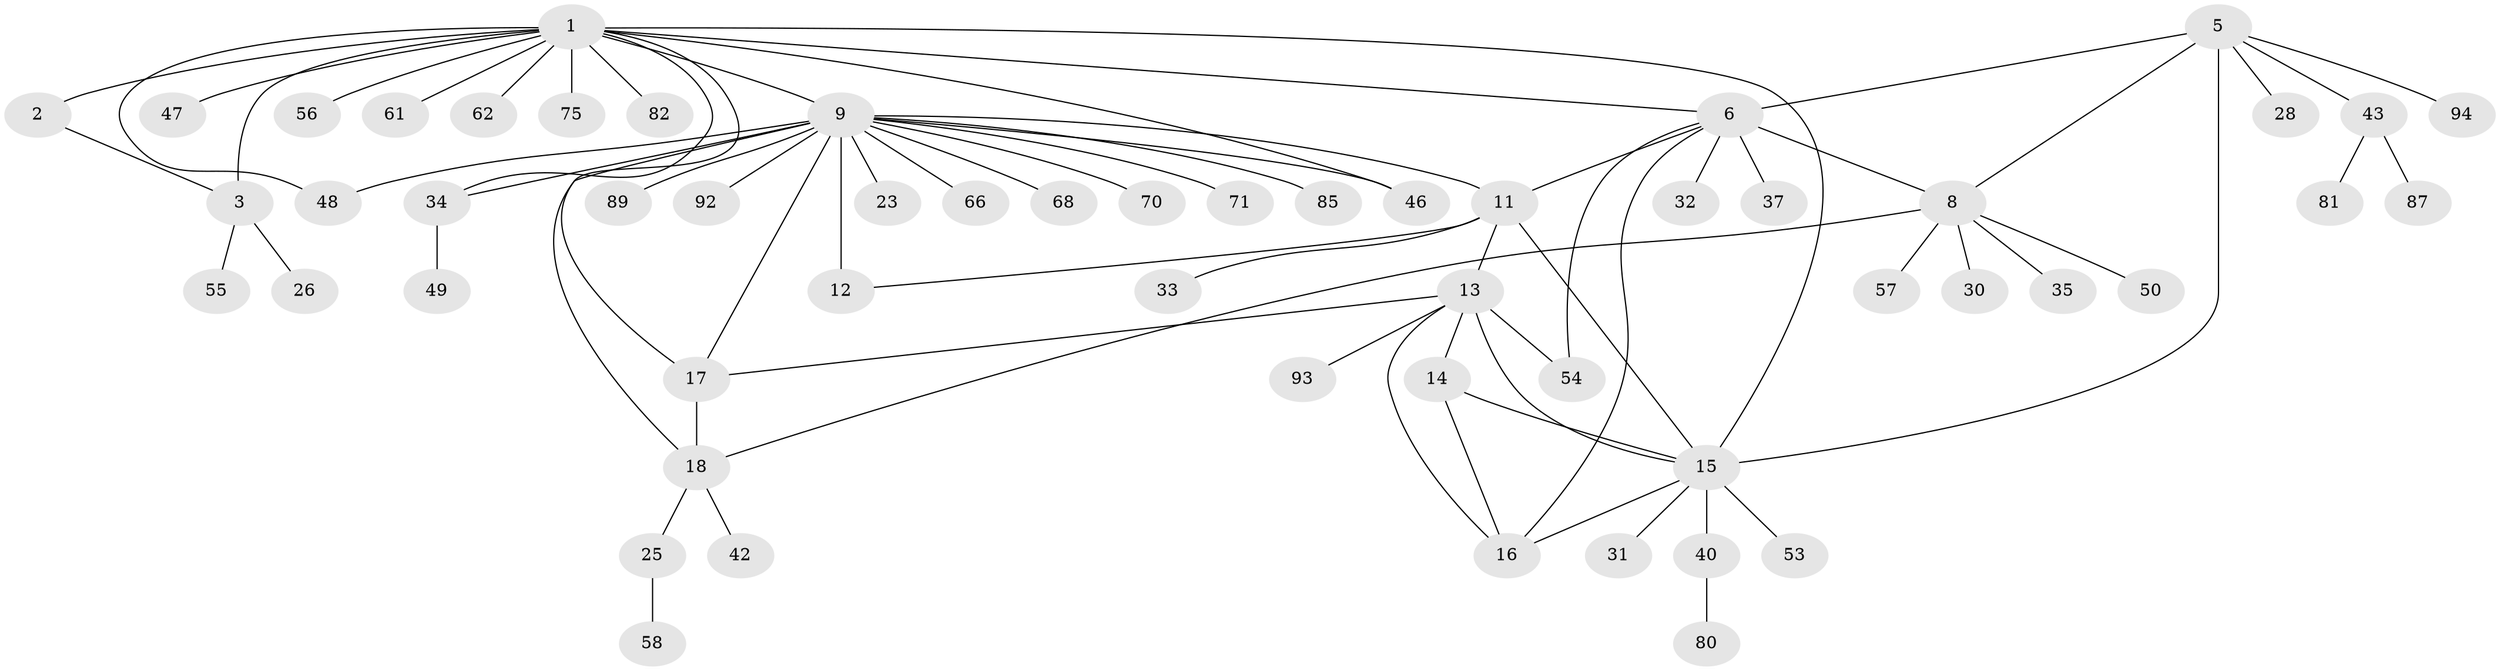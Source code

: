// original degree distribution, {7: 0.031914893617021274, 3: 0.10638297872340426, 5: 0.010638297872340425, 13: 0.010638297872340425, 9: 0.031914893617021274, 6: 0.031914893617021274, 8: 0.031914893617021274, 12: 0.010638297872340425, 10: 0.010638297872340425, 1: 0.5531914893617021, 2: 0.1595744680851064, 4: 0.010638297872340425}
// Generated by graph-tools (version 1.1) at 2025/19/03/04/25 18:19:38]
// undirected, 56 vertices, 74 edges
graph export_dot {
graph [start="1"]
  node [color=gray90,style=filled];
  1 [super="+4"];
  2;
  3;
  5 [super="+41+88+76+72"];
  6 [super="+29+7"];
  8;
  9 [super="+39+10+38+27"];
  11 [super="+51+86+59"];
  12;
  13;
  14;
  15;
  16 [super="+63+24"];
  17 [super="+36+78"];
  18 [super="+19"];
  23;
  25;
  26 [super="+65+73"];
  28;
  30;
  31;
  32;
  33;
  34 [super="+44+77"];
  35;
  37;
  40 [super="+91+52"];
  42;
  43;
  46 [super="+90"];
  47;
  48;
  49;
  50;
  53;
  54 [super="+60+69"];
  55;
  56;
  57;
  58;
  61 [super="+64"];
  62 [super="+74"];
  66;
  68;
  70;
  71;
  75;
  80;
  81;
  82;
  85;
  87;
  89;
  92;
  93;
  94;
  1 -- 2 [weight=2];
  1 -- 3 [weight=2];
  1 -- 34;
  1 -- 17;
  1 -- 9 [weight=2];
  1 -- 6;
  1 -- 75;
  1 -- 46;
  1 -- 47;
  1 -- 48;
  1 -- 15 [weight=2];
  1 -- 82;
  1 -- 56;
  1 -- 61;
  1 -- 62;
  2 -- 3;
  3 -- 26;
  3 -- 55;
  5 -- 6 [weight=2];
  5 -- 8;
  5 -- 28;
  5 -- 43;
  5 -- 94;
  5 -- 15;
  6 -- 8 [weight=2];
  6 -- 11;
  6 -- 37;
  6 -- 16;
  6 -- 32;
  6 -- 54;
  8 -- 30;
  8 -- 35;
  8 -- 50;
  8 -- 57;
  8 -- 18;
  9 -- 11 [weight=2];
  9 -- 12 [weight=2];
  9 -- 66;
  9 -- 68;
  9 -- 70;
  9 -- 85;
  9 -- 89;
  9 -- 34;
  9 -- 71;
  9 -- 46;
  9 -- 48;
  9 -- 17;
  9 -- 18 [weight=2];
  9 -- 23;
  9 -- 92;
  11 -- 12;
  11 -- 13 [weight=2];
  11 -- 33;
  11 -- 15;
  13 -- 14;
  13 -- 15;
  13 -- 16;
  13 -- 17;
  13 -- 54;
  13 -- 93;
  14 -- 15;
  14 -- 16;
  15 -- 16;
  15 -- 31;
  15 -- 40;
  15 -- 53;
  17 -- 18 [weight=2];
  18 -- 42;
  18 -- 25;
  25 -- 58;
  34 -- 49;
  40 -- 80;
  43 -- 81;
  43 -- 87;
}
